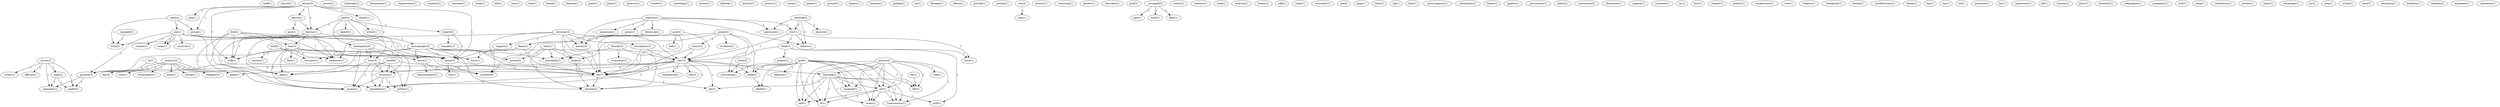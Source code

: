 digraph G {
  stuff [ label="stuff(1)" ];
  church [ label="church(1)" ];
  example [ label="example(3)" ];
  work [ label="work(2)" ];
  power [ label="power(2)" ];
  cinderella [ label="cinderella(1)" ];
  dissonance [ label="dissonance(1)" ];
  congratulate [ label="congratulate(1)" ];
  curiosity [ label="curiosity(1)" ];
  someone [ label="someone(1)" ];
  analysis [ label="analysis(2)" ];
  article [ label="article(1)" ];
  berkeley [ label="berkeley(2)" ];
  edu [ label="edu(4)" ];
  save [ label="save(1)" ];
  agate [ label="agate(1)" ];
  acceptability [ label="acceptability(1)" ];
  band [ label="band(1)" ];
  study [ label="study(1)" ];
  person [ label="person(5)" ];
  rain [ label="rain(1)" ];
  desire [ label="desire(2)" ];
  desires [ label="desires(1)" ];
  group [ label="group(1)" ];
  walk [ label="walk(1)" ];
  confesses [ label="confesses(1)" ];
  shares [ label="shares(1)" ];
  seems [ label="seems(5)" ];
  add [ label="add(1)" ];
  case [ label="case(1)" ];
  tone [ label="tone(1)" ];
  found [ label="found(1)" ];
  demand [ label="demand(1)" ];
  point [ label="point(1)" ];
  penis [ label="penis(1)" ];
  pleasure [ label="pleasure(1)" ];
  wonder [ label="wonder(1)" ];
  accept [ label="accept(4)" ];
  evidence [ label="evidence(2)" ];
  comes [ label="comes(2)" ];
  begin [ label="begin(2)" ];
  morality [ label="morality(6)" ];
  everything [ label="everything(1)" ];
  make [ label="make(2)" ];
  serves [ label="serves(2)" ];
  male [ label="male(2)" ];
  virility [ label="virility(1)" ];
  affirms [ label="affirms(1)" ];
  reader [ label="reader(1)" ];
  character [ label="character(1)" ];
  material [ label="material(3)" ];
  deserve [ label="deserve(1)" ];
  start [ label="start(1)" ];
  reflects [ label="reflects(1)" ];
  conclusion [ label="conclusion(1)" ];
  something [ label="something(1)" ];
  dennis [ label="dennis(1)" ];
  deleted [ label="deleted(1)" ];
  instinct [ label="instinct(1)" ];
  give [ label="give(1)" ];
  process [ label="process(1)" ];
  value [ label="value(2)" ];
  one [ label="one(1)" ];
  sense [ label="sense(1)" ];
  tend [ label="tend(3)" ];
  morass [ label="morass(1)" ];
  direction [ label="direction(1)" ];
  know [ label="know(1)" ];
  please [ label="please(1)" ];
  ground [ label="ground(1)" ];
  begins [ label="begins(1)" ];
  humane [ label="humane(1)" ];
  spelling [ label="spelling(1)" ];
  post [ label="post(2)" ];
  hell [ label="hell(1)" ];
  sex [ label="sex(19)" ];
  flame [ label="flame(2)" ];
  alt [ label="alt(7)" ];
  art [ label="art(1)" ];
  identify [ label="identify(2)" ];
  evaluation [ label="evaluation(1)" ];
  possibility [ label="possibility(1)" ];
  present [ label="present(2)" ];
  flamage [ label="flamage(1)" ];
  detect [ label="detect(1)" ];
  provide [ label="provide(1)" ];
  part [ label="part(3)" ];
  writer [ label="writer(1)" ];
  object [ label="object(2)" ];
  regard [ label="regard(2)" ];
  protagonist [ label="protagonist(3)" ];
  story [ label="story(2)" ];
  re [ label="re(1)" ];
  purpose [ label="purpose(3)" ];
  nothing [ label="nothing(1)" ];
  won [ label="won(2)" ];
  stop [ label="stop(1)" ];
  discuss [ label="discuss(1)" ];
  censoring [ label="censoring(1)" ];
  gender [ label="gender(1)" ];
  describes [ label="describes(1)" ];
  way [ label="way(3)" ];
  gain [ label="gain(1)" ];
  access [ label="access(1)" ];
  dick [ label="dick(2)" ];
  guilt [ label="guilt(1)" ];
  sociopath [ label="sociopath(2)" ];
  eats [ label="eats(1)" ];
  mind [ label="mind(1)" ];
  feels [ label="feels(1)" ];
  reason [ label="reason(1)" ];
  violence [ label="violence(1)" ];
  majority [ label="majority(2)" ];
  innocence [ label="innocence(1)" ];
  grace [ label="grace(1)" ];
  literature [ label="literature(2)" ];
  beauty [ label="beauty(4)" ];
  read [ label="read(1)" ];
  bedrock [ label="bedrock(1)" ];
  humor [ label="humor(1)" ];
  pornography [ label="pornography(4)" ];
  context [ label="context(1)" ];
  mean [ label="mean(1)" ];
  errer [ label="errer(1)" ];
  involves [ label="involves(2)" ];
  mean [ label="mean(1)" ];
  ejaculation [ label="ejaculation(1)" ];
  construe [ label="construe(1)" ];
  find [ label="find(1)" ];
  jeffj [ label="jeffj(1)" ];
  realm [ label="realm(1)" ];
  encounter [ label="encounter(1)" ];
  eye [ label="eye(2)" ];
  hope [ label="hope(1)" ];
  christian [ label="christian(3)" ];
  assumption [ label="assumption(2)" ];
  support [ label="support(1)" ];
  think [ label="think(1)" ];
  force [ label="force(1)" ];
  bible [ label="bible(1)" ];
  sig [ label="sig(1)" ];
  time [ label="time(1)" ];
  project [ label="project(1)" ];
  mull [ label="mull(1)" ];
  posted [ label="posted(2)" ];
  preoccupation [ label="preoccupation(1)" ];
  christianity [ label="christianity(1)" ];
  theme [ label="theme(1)" ];
  word [ label="word(2)" ];
  want [ label="want(1)" ];
  applies [ label="applies(1)" ];
  procreation [ label="procreation(1)" ];
  dzkriz [ label="dzkriz(1)" ];
  instrument [ label="instrument(2)" ];
  picture [ label="picture(2)" ];
  wife [ label="wife(1)" ];
  act [ label="act(1)" ];
  teaching [ label="teaching(2)" ];
  self [ label="self(1)" ];
  transmission [ label="transmission(1)" ];
  cf [ label="cf(1)" ];
  union [ label="union(1)" ];
  husband [ label="husband(1)" ];
  act [ label="act(1)" ];
  life [ label="life(3)" ];
  dimension [ label="dimension(1)" ];
  suggest [ label="suggest(1)" ];
  sexuality [ label="sexuality(1)" ];
  comment [ label="comment(1)" ];
  sir [ label="sir(1)" ];
  humiliation [ label="humiliation(2)" ];
  tell [ label="tell(2)" ];
  see [ label="see(1)" ];
  kriz [ label="kriz(1)" ];
  respect [ label="respect(1)" ];
  believe [ label="believe(1)" ];
  god [ label="god(6)" ];
  addition [ label="addition(1)" ];
  fallible [ label="fallible(1)" ];
  condescence [ label="condescence(1)" ];
  view [ label="view(1)" ];
  jeffj [ label="jeffj(1)" ];
  homosexuality [ label="homosexuality(1)" ];
  religion [ label="religion(1)" ];
  surface [ label="surface(1)" ];
  standpoint [ label="standpoint(1)" ];
  line [ label="line(1)" ];
  feeling [ label="feeling(1)" ];
  worthlessness [ label="worthlessness(1)" ];
  motif [ label="motif(6)" ];
  dinner [ label="dinner(1)" ];
  hm [ label="hm(1)" ];
  run [ label="run(1)" ];
  ocf [ label="ocf(1)" ];
  pessimist [ label="pessimist(1)" ];
  bit [ label="bit(1)" ];
  expression [ label="expression(1)" ];
  elf [ label="elf(1)" ];
  moslem [ label="moslem(2)" ];
  gives [ label="gives(1)" ];
  hierarchy [ label="hierarchy(1)" ];
  redemption [ label="redemption(1)" ];
  pregnancy [ label="pregnancy(1)" ];
  luck [ label="luck(1)" ];
  yang [ label="yang(1)" ];
  celebration [ label="celebration(1)" ];
  erotica [ label="erotica(1)" ];
  chaos [ label="chaos(1)" ];
  advantage [ label="advantage(1)" ];
  try [ label="try(1)" ];
  note [ label="note(1)" ];
  writes [ label="writes(1)" ];
  ascii [ label="ascii(1)" ];
  sternberg [ label="sternberg(1)" ];
  tm [ label="tm(1)" ];
  matthew [ label="matthew(1)" ];
  earlham [ label="earlham(2)" ];
  argument [ label="argument(1)" ];
  alienation [ label="alienation(1)" ];
  example -> work [ label="1" ];
  analysis -> article [ label="1" ];
  analysis -> berkeley [ label="1" ];
  analysis -> edu [ label="1" ];
  analysis -> save [ label="1" ];
  analysis -> agate [ label="1" ];
  analysis -> acceptability [ label="1" ];
  analysis -> band [ label="1" ];
  person -> rain [ label="1" ];
  person -> desire [ label="1" ];
  person -> desires [ label="1" ];
  person -> group [ label="1" ];
  person -> walk [ label="1" ];
  person -> confesses [ label="1" ];
  person -> shares [ label="1" ];
  person -> seems [ label="1" ];
  accept -> evidence [ label="1" ];
  accept -> comes [ label="1" ];
  accept -> begin [ label="1" ];
  accept -> morality [ label="1" ];
  accept -> everything [ label="1" ];
  accept -> make [ label="1" ];
  serves -> male [ label="1" ];
  serves -> virility [ label="1" ];
  serves -> affirms [ label="1" ];
  serves -> reader [ label="1" ];
  serves -> character [ label="1" ];
  material -> deserve [ label="2" ];
  material -> start [ label="2" ];
  material -> reflects [ label="2" ];
  material -> conclusion [ label="2" ];
  male -> reader [ label="1" ];
  male -> character [ label="1" ];
  desire -> give [ label="1" ];
  desire -> desires [ label="1" ];
  value -> one [ label="1" ];
  value -> group [ label="1" ];
  value -> work [ label="1" ];
  tend -> morass [ label="1" ];
  tend -> direction [ label="1" ];
  tend -> know [ label="1" ];
  post -> hell [ label="1" ];
  post -> sex [ label="1" ];
  post -> flame [ label="1" ];
  post -> alt [ label="1" ];
  comes -> sex [ label="1" ];
  comes -> alt [ label="1" ];
  identify -> evaluation [ label="1" ];
  identify -> possibility [ label="1" ];
  identify -> present [ label="1" ];
  part -> writer [ label="1" ];
  part -> desires [ label="1" ];
  part -> object [ label="2" ];
  part -> regard [ label="1" ];
  part -> protagonist [ label="2" ];
  part -> story [ label="1" ];
  re -> purpose [ label="1" ];
  re -> agate [ label="1" ];
  won -> stop [ label="1" ];
  desires -> way [ label="1" ];
  desires -> walk [ label="1" ];
  desires -> confesses [ label="1" ];
  desires -> seems [ label="1" ];
  desires -> gain [ label="1" ];
  desires -> access [ label="1" ];
  dick -> way [ label="1" ];
  dick -> walk [ label="1" ];
  dick -> confesses [ label="1" ];
  dick -> seems [ label="1" ];
  dick -> gain [ label="1" ];
  dick -> access [ label="1" ];
  sociopath -> eats [ label="1" ];
  sociopath -> mind [ label="1" ];
  sociopath -> feels [ label="1" ];
  majority -> start [ label="1" ];
  majority -> innocence [ label="1" ];
  majority -> reflects [ label="1" ];
  majority -> grace [ label="1" ];
  majority -> conclusion [ label="1" ];
  majority -> literature [ label="1" ];
  majority -> beauty [ label="1" ];
  one -> pornography [ label="1" ];
  one -> context [ label="1" ];
  one -> mean [ label="1" ];
  one -> purpose [ label="1" ];
  one -> errer [ label="1" ];
  one -> involves [ label="1" ];
  one -> mean [ label="1" ];
  one -> ejaculation [ label="1" ];
  one -> construe [ label="1" ];
  way -> walk [ label="2" ];
  way -> confesses [ label="2" ];
  way -> seems [ label="2" ];
  way -> morality [ label="1" ];
  way -> gain [ label="2" ];
  way -> access [ label="2" ];
  way -> find [ label="1" ];
  christian -> assumption [ label="2" ];
  christian -> sex [ label="1" ];
  christian -> begin [ label="1" ];
  christian -> morality [ label="3" ];
  christian -> work [ label="1" ];
  christian -> support [ label="1" ];
  christian -> alt [ label="1" ];
  christian -> beauty [ label="1" ];
  start -> think [ label="1" ];
  start -> reflects [ label="1" ];
  start -> sex [ label="1" ];
  start -> force [ label="1" ];
  think -> project [ label="1" ];
  think -> sex [ label="1" ];
  think -> mull [ label="1" ];
  think -> force [ label="1" ];
  pornography -> possibility [ label="1" ];
  pornography -> sex [ label="1" ];
  pornography -> direction [ label="1" ];
  pornography -> posted [ label="1" ];
  pornography -> know [ label="1" ];
  pornography -> seems [ label="1" ];
  pornography -> purpose [ label="1" ];
  pornography -> alt [ label="1" ];
  pornography -> present [ label="1" ];
  word -> everything [ label="1" ];
  want -> possibility [ label="1" ];
  want -> posted [ label="1" ];
  want -> begin [ label="1" ];
  want -> alt [ label="1" ];
  want -> present [ label="1" ];
  assumption -> sex [ label="1" ];
  assumption -> alt [ label="1" ];
  picture -> wife [ label="1" ];
  picture -> act [ label="1" ];
  picture -> teaching [ label="1" ];
  picture -> self [ label="1" ];
  picture -> transmission [ label="1" ];
  picture -> cf [ label="1" ];
  picture -> union [ label="1" ];
  picture -> husband [ label="1" ];
  picture -> act [ label="1" ];
  picture -> life [ label="1" ];
  regard -> seems [ label="1" ];
  regard -> sexuality [ label="1" ];
  sex -> teaching [ label="1" ];
  sex -> humiliation [ label="1" ];
  sex -> purpose [ label="5" ];
  sex -> tell [ label="1" ];
  sex -> agate [ label="1" ];
  sex -> make [ label="1" ];
  sex -> involves [ label="5" ];
  sex -> alt [ label="5" ];
  sex -> ejaculation [ label="5" ];
  sex -> present [ label="1" ];
  sex -> see [ label="1" ];
  act -> self [ label="1" ];
  act -> transmission [ label="1" ];
  act -> cf [ label="1" ];
  act -> mull [ label="1" ];
  act -> union [ label="1" ];
  teaching -> self [ label="1" ];
  teaching -> transmission [ label="1" ];
  teaching -> cf [ label="1" ];
  teaching -> union [ label="1" ];
  teaching -> husband [ label="1" ];
  teaching -> act [ label="1" ];
  teaching -> see [ label="1" ];
  teaching -> life [ label="1" ];
  god -> self [ label="1" ];
  god -> transmission [ label="1" ];
  god -> cf [ label="1" ];
  god -> addition [ label="1" ];
  god -> everything [ label="2" ];
  god -> make [ label="2" ];
  god -> fallible [ label="1" ];
  god -> union [ label="1" ];
  god -> husband [ label="1" ];
  god -> act [ label="1" ];
  god -> alt [ label="1" ];
  god -> life [ label="1" ];
  know -> morality [ label="1" ];
  know -> homosexuality [ label="1" ];
  protagonist -> seems [ label="1" ];
  protagonist -> story [ label="1" ];
  protagonist -> gain [ label="1" ];
  protagonist -> access [ label="1" ];
  protagonist -> surface [ label="1" ];
  flame -> seems [ label="1" ];
  flame -> errer [ label="1" ];
  flame -> alt [ label="1" ];
  seems -> line [ label="1" ];
  seems -> alt [ label="1" ];
  begin -> alt [ label="1" ];
  begin -> present [ label="1" ];
  motif -> purpose [ label="1" ];
  motif -> involves [ label="1" ];
  motif -> alt [ label="1" ];
  motif -> ejaculation [ label="1" ];
  purpose -> reader [ label="1" ];
  purpose -> character [ label="1" ];
  story -> gain [ label="1" ];
  story -> involves [ label="1" ];
  story -> access [ label="1" ];
  story -> surface [ label="1" ];
  make -> fallible [ label="1" ];
  involves -> access [ label="1" ];
  involves -> ejaculation [ label="1" ];
  involves -> surface [ label="1" ];
  literature -> alt [ label="1" ];
  literature -> beauty [ label="1" ];
  alt -> ejaculation [ label="2" ];
  alt -> present [ label="1" ];
  alt -> see [ label="1" ];
  tm -> life [ label="1" ];
}
